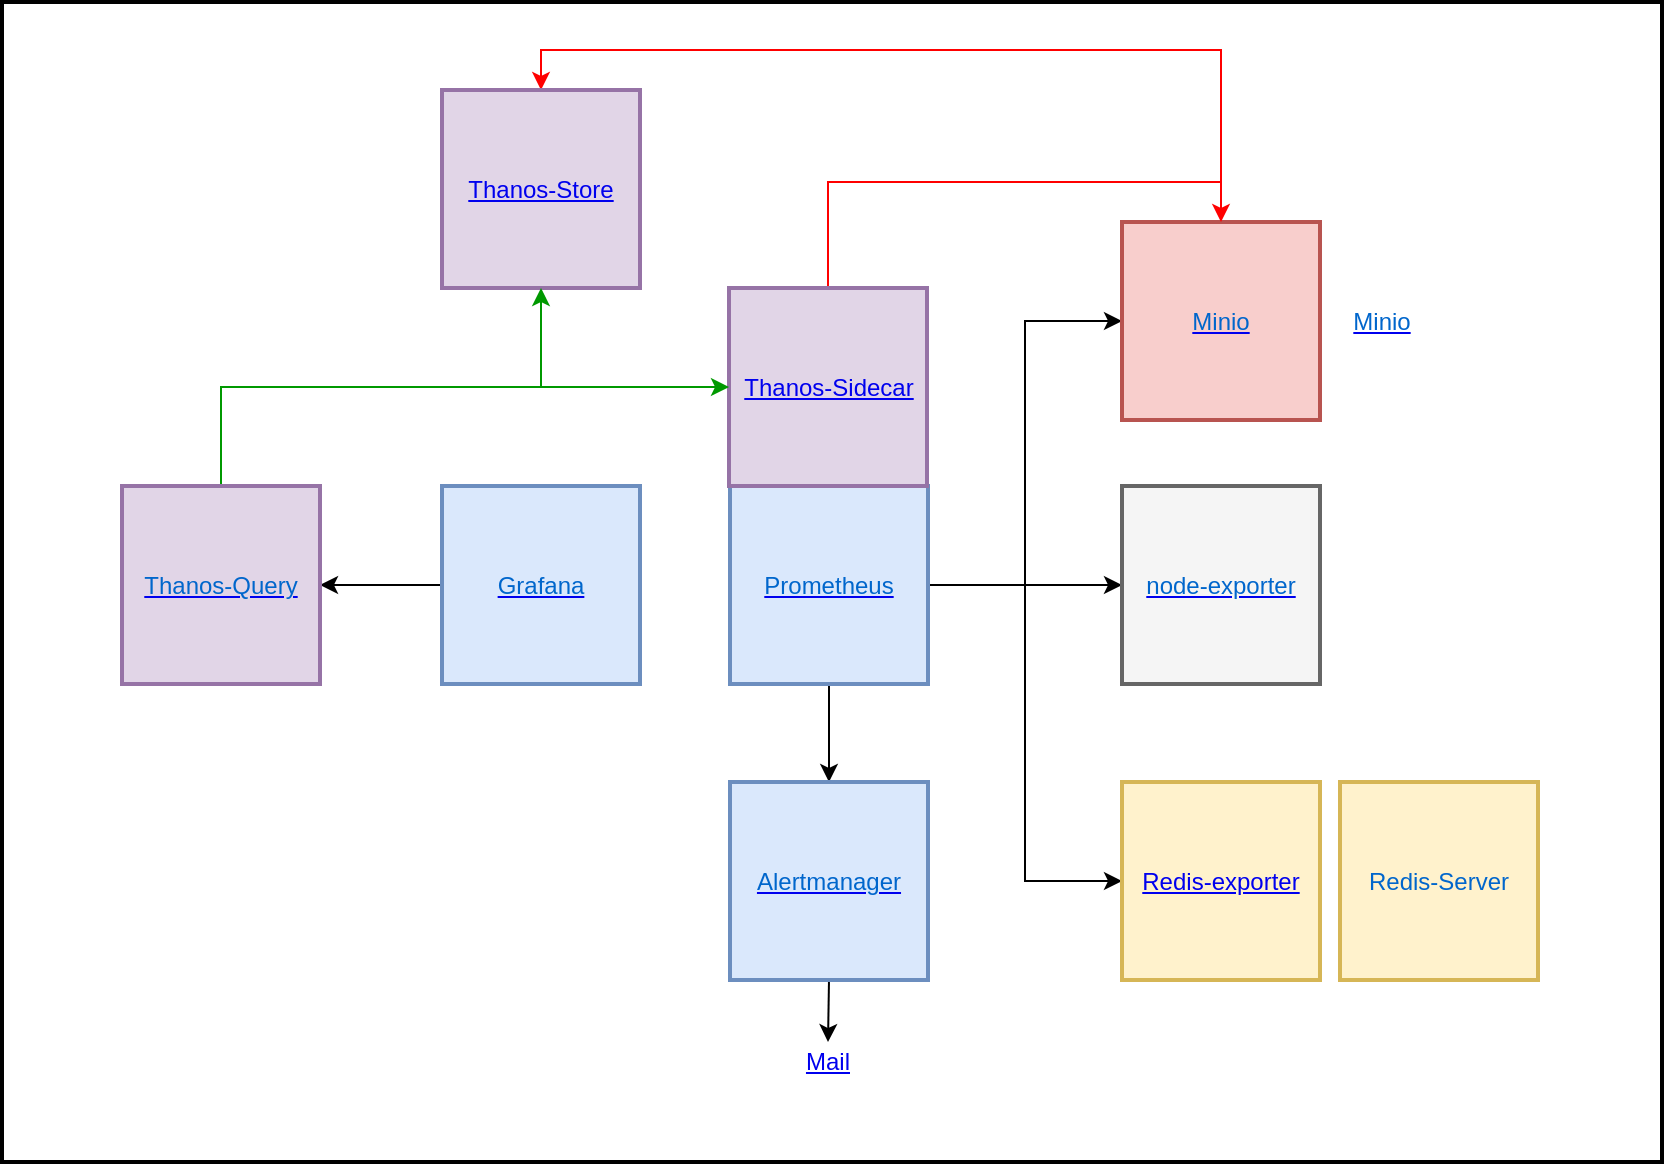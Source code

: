 <mxfile version="10.6.0" type="device"><diagram id="M-KSTY0DPAT5ZdJ-BdZP" name="Page-1"><mxGraphModel dx="1966" dy="1221" grid="1" gridSize="10" guides="1" tooltips="1" connect="1" arrows="1" fold="1" page="1" pageScale="1" pageWidth="827" pageHeight="583" math="0" shadow="0"><root><mxCell id="0"/><mxCell id="1" parent="0"/><mxCell id="bo9GDms6DyWDLyk5QEOQ-17" value="" style="rounded=0;whiteSpace=wrap;html=1;strokeWidth=2;fontColor=#0066CC;fillColor=none;" vertex="1" parent="1"><mxGeometry width="830" height="580" as="geometry"/></mxCell><mxCell id="bo9GDms6DyWDLyk5QEOQ-19" style="edgeStyle=orthogonalEdgeStyle;rounded=0;orthogonalLoop=1;jettySize=auto;html=1;exitX=1;exitY=0.5;exitDx=0;exitDy=0;entryX=0;entryY=0.5;entryDx=0;entryDy=0;fontColor=#0066CC;" edge="1" parent="1" source="bo9GDms6DyWDLyk5QEOQ-12" target="bo9GDms6DyWDLyk5QEOQ-18"><mxGeometry relative="1" as="geometry"/></mxCell><mxCell id="bo9GDms6DyWDLyk5QEOQ-21" style="edgeStyle=orthogonalEdgeStyle;rounded=0;orthogonalLoop=1;jettySize=auto;html=1;exitX=1;exitY=0.5;exitDx=0;exitDy=0;entryX=0;entryY=0.5;entryDx=0;entryDy=0;fontColor=#0066CC;" edge="1" parent="1" source="bo9GDms6DyWDLyk5QEOQ-12" target="bo9GDms6DyWDLyk5QEOQ-20"><mxGeometry relative="1" as="geometry"/></mxCell><mxCell id="bo9GDms6DyWDLyk5QEOQ-24" style="edgeStyle=orthogonalEdgeStyle;rounded=0;orthogonalLoop=1;jettySize=auto;html=1;exitX=1;exitY=0.5;exitDx=0;exitDy=0;entryX=0;entryY=0.5;entryDx=0;entryDy=0;fontColor=#0066CC;" edge="1" parent="1" source="bo9GDms6DyWDLyk5QEOQ-12" target="bo9GDms6DyWDLyk5QEOQ-23"><mxGeometry relative="1" as="geometry"/></mxCell><mxCell id="bo9GDms6DyWDLyk5QEOQ-30" style="edgeStyle=orthogonalEdgeStyle;rounded=0;orthogonalLoop=1;jettySize=auto;html=1;exitX=0.5;exitY=1;exitDx=0;exitDy=0;entryX=0.5;entryY=0;entryDx=0;entryDy=0;fontColor=#0066CC;" edge="1" parent="1" source="bo9GDms6DyWDLyk5QEOQ-12" target="bo9GDms6DyWDLyk5QEOQ-26"><mxGeometry relative="1" as="geometry"/></mxCell><mxCell id="bo9GDms6DyWDLyk5QEOQ-12" value="&lt;a href=&quot;http://localhost:19090&quot;&gt;&lt;font color=&quot;#0066cc&quot;&gt;Prometheus&lt;/font&gt;&lt;/a&gt;" style="whiteSpace=wrap;html=1;aspect=fixed;strokeWidth=2;fillColor=#dae8fc;strokeColor=#6c8ebf;" vertex="1" parent="1"><mxGeometry x="364" y="242" width="99" height="99" as="geometry"/></mxCell><mxCell id="bo9GDms6DyWDLyk5QEOQ-43" style="edgeStyle=orthogonalEdgeStyle;rounded=0;orthogonalLoop=1;jettySize=auto;html=1;exitX=0;exitY=0.5;exitDx=0;exitDy=0;entryX=1;entryY=0.5;entryDx=0;entryDy=0;strokeColor=#000000;fontColor=#0066CC;" edge="1" parent="1" source="bo9GDms6DyWDLyk5QEOQ-14" target="bo9GDms6DyWDLyk5QEOQ-42"><mxGeometry relative="1" as="geometry"/></mxCell><mxCell id="bo9GDms6DyWDLyk5QEOQ-14" value="&lt;a href=&quot;http://localhost:13000&quot;&gt;&lt;font color=&quot;#0066cc&quot;&gt;Grafana&lt;/font&gt;&lt;/a&gt;" style="whiteSpace=wrap;html=1;aspect=fixed;strokeWidth=2;fillColor=#dae8fc;strokeColor=#6c8ebf;" vertex="1" parent="1"><mxGeometry x="220" y="242" width="99" height="99" as="geometry"/></mxCell><mxCell id="bo9GDms6DyWDLyk5QEOQ-18" value="&lt;a href=&quot;http://localhost:19100/metrics&quot;&gt;&lt;font color=&quot;#0066cc&quot;&gt;node-exporter&lt;/font&gt;&lt;/a&gt;" style="whiteSpace=wrap;html=1;aspect=fixed;strokeWidth=2;fillColor=#f5f5f5;strokeColor=#666666;fontColor=#333333;" vertex="1" parent="1"><mxGeometry x="560" y="242" width="99" height="99" as="geometry"/></mxCell><mxCell id="bo9GDms6DyWDLyk5QEOQ-41" style="edgeStyle=orthogonalEdgeStyle;rounded=0;orthogonalLoop=1;jettySize=auto;html=1;exitX=0.5;exitY=0;exitDx=0;exitDy=0;entryX=0.5;entryY=0;entryDx=0;entryDy=0;strokeColor=#FF0000;fontColor=#0066CC;" edge="1" parent="1" source="bo9GDms6DyWDLyk5QEOQ-20" target="bo9GDms6DyWDLyk5QEOQ-39"><mxGeometry relative="1" as="geometry"/></mxCell><mxCell id="bo9GDms6DyWDLyk5QEOQ-20" value="&lt;a href=&quot;http://localhost:19000/minio/prometheus/metrics&quot;&gt;&lt;font color=&quot;#0066cc&quot;&gt;Minio&lt;/font&gt;&lt;/a&gt;" style="whiteSpace=wrap;html=1;aspect=fixed;strokeWidth=2;fillColor=#f8cecc;strokeColor=#b85450;" vertex="1" parent="1"><mxGeometry x="560" y="110" width="99" height="99" as="geometry"/></mxCell><mxCell id="bo9GDms6DyWDLyk5QEOQ-22" value="&lt;a href=&quot;http://localhost:19000&quot;&gt;&lt;font color=&quot;#0066cc&quot;&gt;Minio&lt;/font&gt;&lt;/a&gt;" style="text;html=1;strokeColor=none;fillColor=none;align=center;verticalAlign=middle;whiteSpace=wrap;rounded=0;fontColor=#0066CC;" vertex="1" parent="1"><mxGeometry x="670" y="149.5" width="40" height="20" as="geometry"/></mxCell><mxCell id="bo9GDms6DyWDLyk5QEOQ-23" value="&lt;a href=&quot;http://localhost:19121/metrics&quot;&gt;Redis-exporter&lt;/a&gt;" style="whiteSpace=wrap;html=1;aspect=fixed;strokeWidth=2;fillColor=#fff2cc;strokeColor=#d6b656;" vertex="1" parent="1"><mxGeometry x="560" y="390" width="99" height="99" as="geometry"/></mxCell><mxCell id="bo9GDms6DyWDLyk5QEOQ-25" value="&lt;font color=&quot;#0066cc&quot;&gt;Redis-Server&lt;/font&gt;" style="whiteSpace=wrap;html=1;aspect=fixed;strokeWidth=2;fillColor=#fff2cc;strokeColor=#d6b656;" vertex="1" parent="1"><mxGeometry x="669" y="390" width="99" height="99" as="geometry"/></mxCell><mxCell id="bo9GDms6DyWDLyk5QEOQ-35" style="edgeStyle=orthogonalEdgeStyle;rounded=0;orthogonalLoop=1;jettySize=auto;html=1;exitX=0.5;exitY=1;exitDx=0;exitDy=0;entryX=0.5;entryY=0;entryDx=0;entryDy=0;fontColor=#0066CC;" edge="1" parent="1" source="bo9GDms6DyWDLyk5QEOQ-26" target="bo9GDms6DyWDLyk5QEOQ-32"><mxGeometry relative="1" as="geometry"/></mxCell><mxCell id="bo9GDms6DyWDLyk5QEOQ-26" value="&lt;a href=&quot;http://localhost:19093&quot;&gt;&lt;font color=&quot;#0066cc&quot;&gt;Alertmanager&lt;/font&gt;&lt;/a&gt;" style="whiteSpace=wrap;html=1;aspect=fixed;strokeWidth=2;fillColor=#dae8fc;strokeColor=#6c8ebf;" vertex="1" parent="1"><mxGeometry x="364" y="390" width="99" height="99" as="geometry"/></mxCell><mxCell id="bo9GDms6DyWDLyk5QEOQ-32" value="&lt;a href=&quot;http://localhost:18025&quot;&gt;Mail&lt;/a&gt;" style="text;html=1;strokeColor=none;fillColor=none;align=center;verticalAlign=middle;whiteSpace=wrap;rounded=0;fontColor=#0066CC;" vertex="1" parent="1"><mxGeometry x="393" y="520" width="40" height="20" as="geometry"/></mxCell><mxCell id="bo9GDms6DyWDLyk5QEOQ-40" style="edgeStyle=orthogonalEdgeStyle;rounded=0;orthogonalLoop=1;jettySize=auto;html=1;exitX=0.5;exitY=0;exitDx=0;exitDy=0;entryX=0.5;entryY=0;entryDx=0;entryDy=0;fontColor=#0066CC;strokeColor=#FF0000;" edge="1" parent="1" source="bo9GDms6DyWDLyk5QEOQ-36" target="bo9GDms6DyWDLyk5QEOQ-20"><mxGeometry relative="1" as="geometry"/></mxCell><mxCell id="bo9GDms6DyWDLyk5QEOQ-36" value="&lt;font color=&quot;#0066cc&quot;&gt;&lt;a href=&quot;http://localhost:10902/metrics&quot;&gt;Thanos-Sidecar&lt;/a&gt;&lt;/font&gt;" style="whiteSpace=wrap;html=1;aspect=fixed;strokeWidth=2;fillColor=#e1d5e7;strokeColor=#9673a6;" vertex="1" parent="1"><mxGeometry x="363.5" y="143" width="99" height="99" as="geometry"/></mxCell><mxCell id="bo9GDms6DyWDLyk5QEOQ-39" value="&lt;font color=&quot;#0066cc&quot;&gt;&lt;a href=&quot;http://localhost:12902/metrics&quot;&gt;Thanos-Store&lt;/a&gt;&lt;/font&gt;" style="whiteSpace=wrap;html=1;aspect=fixed;strokeWidth=2;fillColor=#e1d5e7;strokeColor=#9673a6;" vertex="1" parent="1"><mxGeometry x="220" y="44" width="99" height="99" as="geometry"/></mxCell><mxCell id="bo9GDms6DyWDLyk5QEOQ-44" style="edgeStyle=orthogonalEdgeStyle;rounded=0;orthogonalLoop=1;jettySize=auto;html=1;exitX=0.5;exitY=0;exitDx=0;exitDy=0;entryX=0;entryY=0.5;entryDx=0;entryDy=0;strokeColor=#009900;fontColor=#0066CC;" edge="1" parent="1" source="bo9GDms6DyWDLyk5QEOQ-42" target="bo9GDms6DyWDLyk5QEOQ-36"><mxGeometry relative="1" as="geometry"/></mxCell><mxCell id="bo9GDms6DyWDLyk5QEOQ-45" style="edgeStyle=orthogonalEdgeStyle;rounded=0;orthogonalLoop=1;jettySize=auto;html=1;exitX=0.5;exitY=0;exitDx=0;exitDy=0;entryX=0.5;entryY=1;entryDx=0;entryDy=0;strokeColor=#009900;fontColor=#0066CC;" edge="1" parent="1" source="bo9GDms6DyWDLyk5QEOQ-42" target="bo9GDms6DyWDLyk5QEOQ-39"><mxGeometry relative="1" as="geometry"/></mxCell><mxCell id="bo9GDms6DyWDLyk5QEOQ-42" value="&lt;a href=&quot;http://localhost:11902&quot;&gt;&lt;font color=&quot;#0066cc&quot;&gt;Thanos-Query&lt;/font&gt;&lt;/a&gt;" style="whiteSpace=wrap;html=1;aspect=fixed;strokeWidth=2;fillColor=#e1d5e7;strokeColor=#9673a6;" vertex="1" parent="1"><mxGeometry x="60" y="242" width="99" height="99" as="geometry"/></mxCell></root></mxGraphModel></diagram></mxfile>